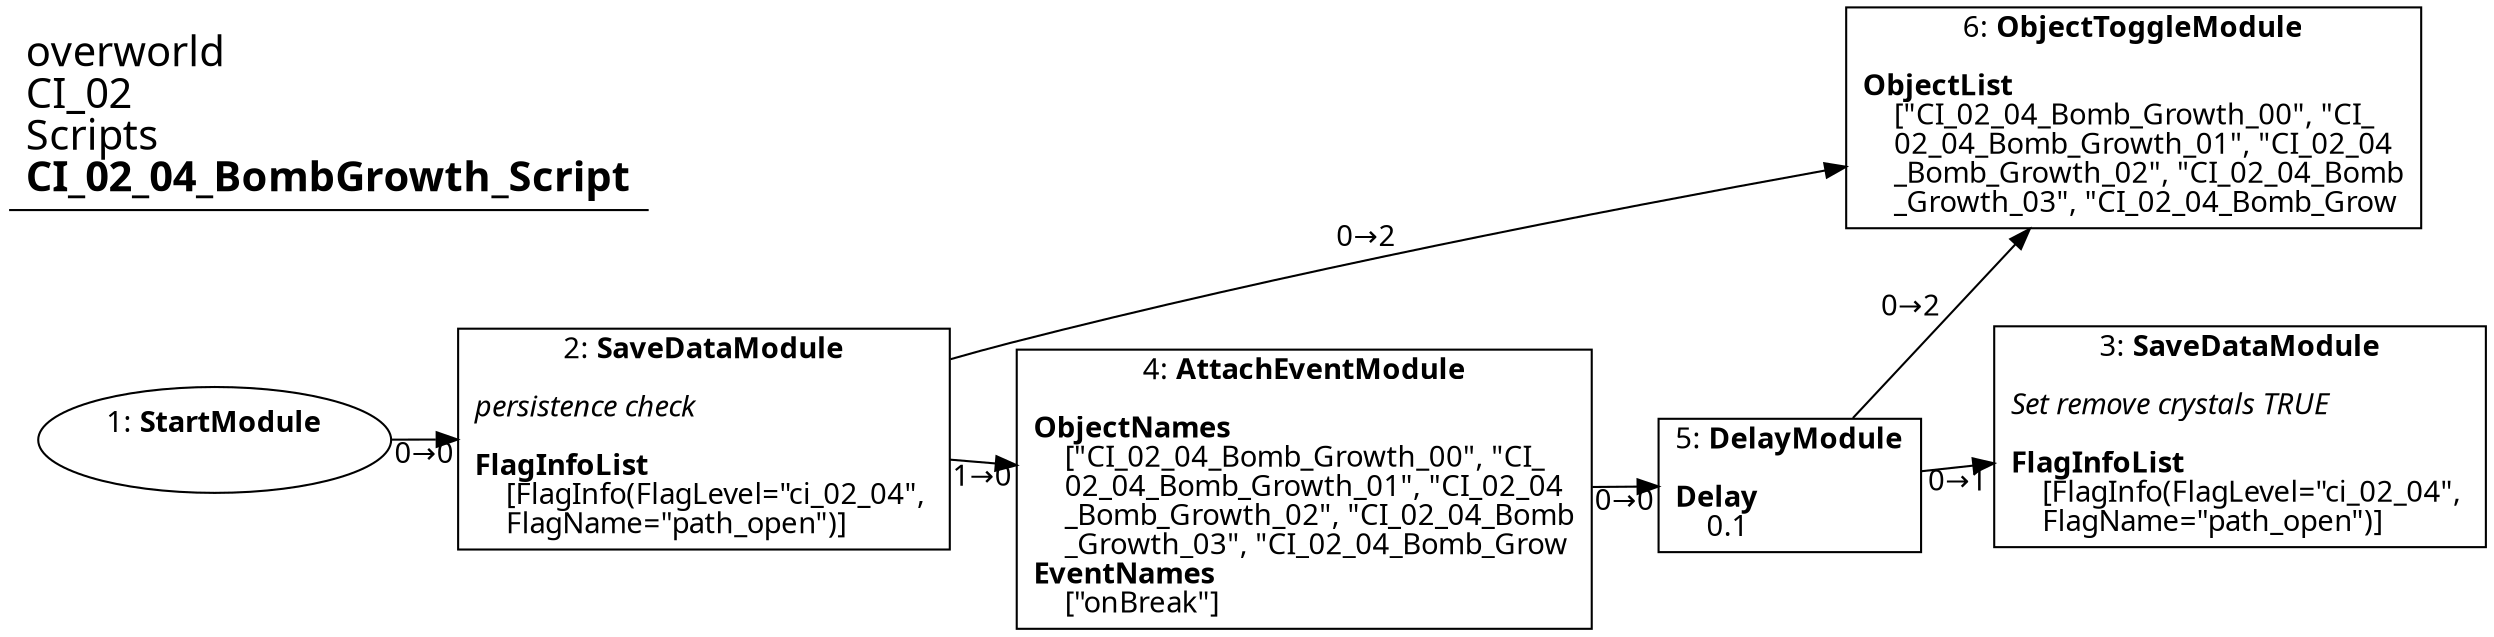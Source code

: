 digraph {
    layout = fdp;
    overlap = prism;
    sep = "+16";
    splines = spline;

    node [ shape = box ];

    graph [ fontname = "Segoe UI" ];
    node [ fontname = "Segoe UI" ];
    edge [ fontname = "Segoe UI" ];

    1 [ label = <1: <b>StartModule</b><br/><br/>> ];
    1 [ shape = oval ]
    1 [ pos = "0.16100001,-0.27100003!" ];
    1 -> 2 [ label = "0→0" ];

    2 [ label = <2: <b>SaveDataModule</b><br/><br/><i>persistence check<br align="left"/></i><br align="left"/><b>FlagInfoList</b><br align="left"/>    [FlagInfo(FlagLevel=&quot;ci_02_04&quot;, <br align="left"/>    FlagName=&quot;path_open&quot;)]<br align="left"/>> ];
    2 [ pos = "0.379,-0.27100003!" ];
    2 -> 4 [ label = "1→0" ];
    2 -> 6 [ label = "0→2" ];

    3 [ label = <3: <b>SaveDataModule</b><br/><br/><i>Set remove crystals TRUE<br align="left"/></i><br align="left"/><b>FlagInfoList</b><br align="left"/>    [FlagInfo(FlagLevel=&quot;ci_02_04&quot;, <br align="left"/>    FlagName=&quot;path_open&quot;)]<br align="left"/>> ];
    3 [ pos = "1.0810001,-0.27100003!" ];

    4 [ label = <4: <b>AttachEventModule</b><br/><br/><b>ObjectNames</b><br align="left"/>    [&quot;CI_02_04_Bomb_Growth_00&quot;, &quot;CI_<br align="left"/>    02_04_Bomb_Growth_01&quot;, &quot;CI_02_04<br align="left"/>    _Bomb_Growth_02&quot;, &quot;CI_02_04_Bomb<br align="left"/>    _Growth_03&quot;, &quot;CI_02_04_Bomb_Grow<br align="left"/><b>EventNames</b><br align="left"/>    [&quot;onBreak&quot;]<br align="left"/>> ];
    4 [ pos = "0.643,-0.294!" ];
    4 -> 5 [ label = "0→0" ];

    5 [ label = <5: <b>DelayModule</b><br/><br/><b>Delay</b><br align="left"/>    0.1<br align="left"/>> ];
    5 [ pos = "0.86700004,-0.294!" ];
    5 -> 3 [ label = "0→1" ];
    5 -> 6 [ label = "0→2" ];

    6 [ label = <6: <b>ObjectToggleModule</b><br/><br/><b>ObjectList</b><br align="left"/>    [&quot;CI_02_04_Bomb_Growth_00&quot;, &quot;CI_<br align="left"/>    02_04_Bomb_Growth_01&quot;, &quot;CI_02_04<br align="left"/>    _Bomb_Growth_02&quot;, &quot;CI_02_04_Bomb<br align="left"/>    _Growth_03&quot;, &quot;CI_02_04_Bomb_Grow<br align="left"/>> ];
    6 [ pos = "1.0780001,-0.068!" ];

    title [ pos = "0.16000001,-0.067!" ];
    title [ shape = underline ];
    title [ label = <<font point-size="20">overworld<br align="left"/>CI_02<br align="left"/>Scripts<br align="left"/><b>CI_02_04_BombGrowth_Script</b><br align="left"/></font>> ];
}
